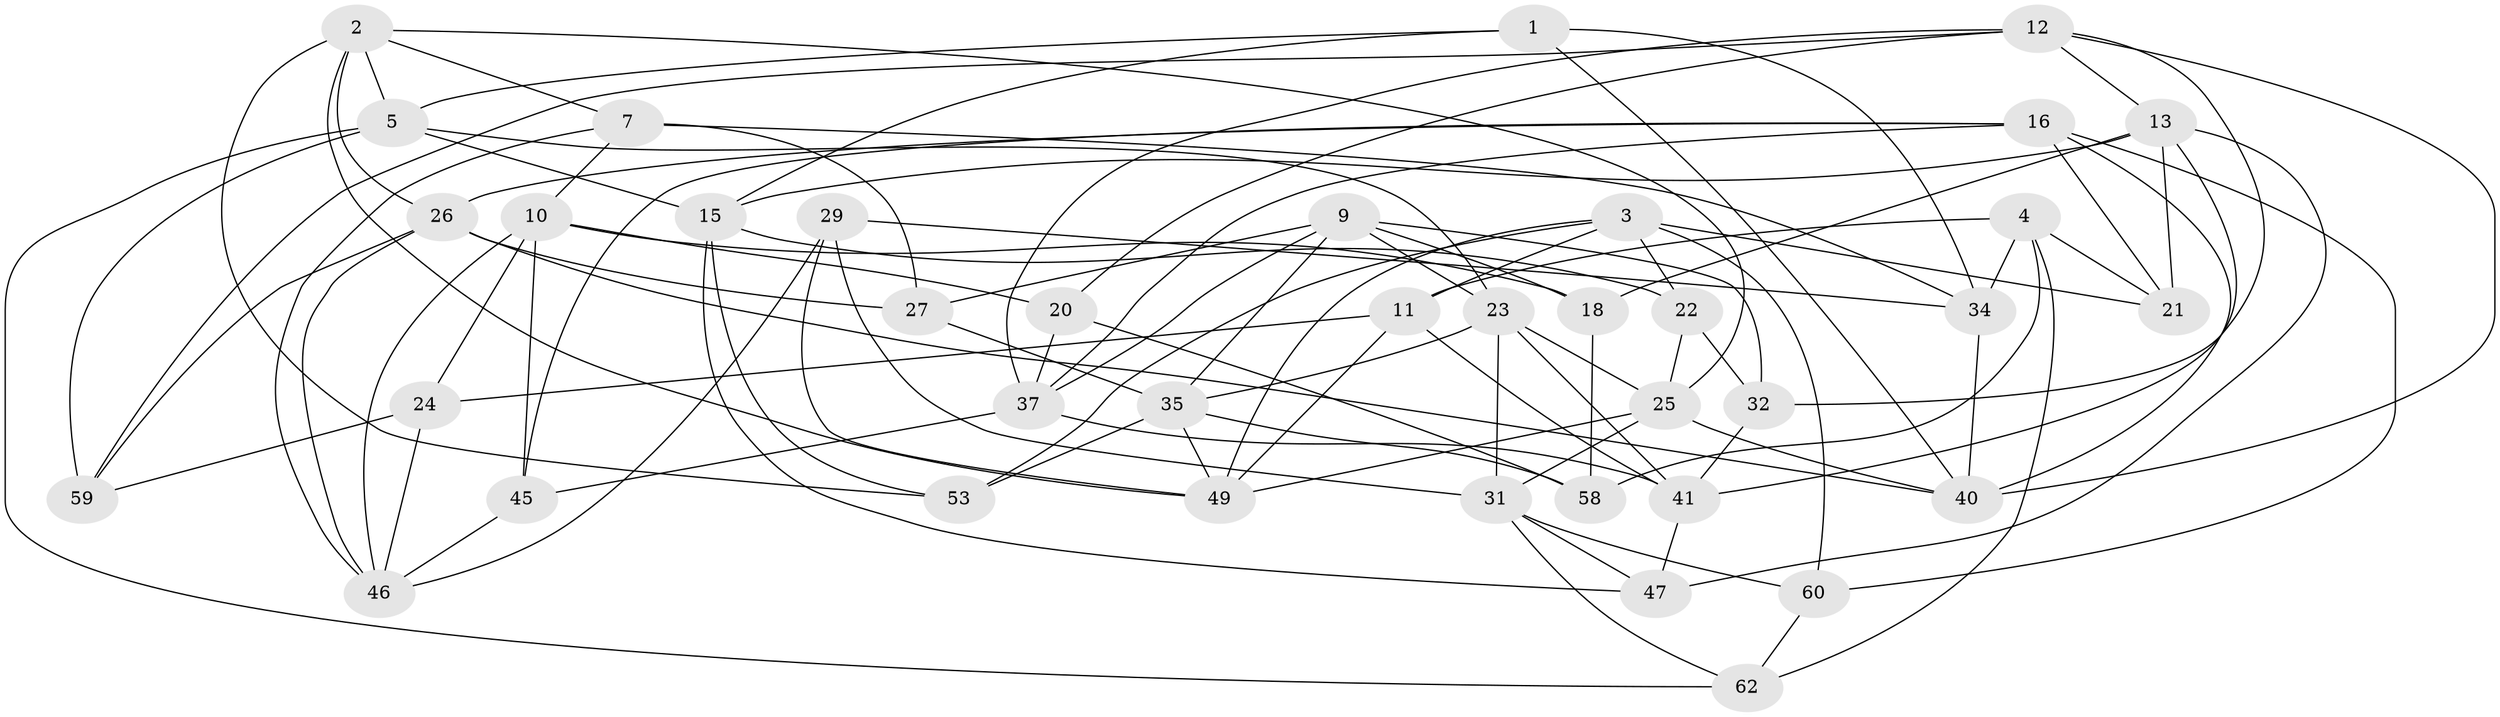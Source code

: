 // Generated by graph-tools (version 1.1) at 2025/24/03/03/25 07:24:30]
// undirected, 39 vertices, 99 edges
graph export_dot {
graph [start="1"]
  node [color=gray90,style=filled];
  1;
  2 [super="+30"];
  3 [super="+52"];
  4 [super="+6"];
  5 [super="+42"];
  7 [super="+8"];
  9 [super="+38"];
  10 [super="+14"];
  11 [super="+54"];
  12 [super="+17"];
  13 [super="+19"];
  15 [super="+28"];
  16 [super="+36"];
  18;
  20;
  21;
  22;
  23 [super="+44"];
  24;
  25 [super="+56"];
  26 [super="+39"];
  27;
  29;
  31 [super="+33"];
  32;
  34 [super="+43"];
  35 [super="+61"];
  37 [super="+50"];
  40 [super="+55"];
  41 [super="+57"];
  45;
  46 [super="+48"];
  47;
  49 [super="+51"];
  53;
  58;
  59;
  60;
  62;
  1 -- 5;
  1 -- 15;
  1 -- 34;
  1 -- 40;
  2 -- 7;
  2 -- 53;
  2 -- 5;
  2 -- 25;
  2 -- 26;
  2 -- 49;
  3 -- 53;
  3 -- 60;
  3 -- 21;
  3 -- 11;
  3 -- 22;
  3 -- 49;
  4 -- 62;
  4 -- 11 [weight=2];
  4 -- 34;
  4 -- 21;
  4 -- 58;
  5 -- 62;
  5 -- 59;
  5 -- 15;
  5 -- 23;
  7 -- 46;
  7 -- 34 [weight=2];
  7 -- 10;
  7 -- 27;
  9 -- 35;
  9 -- 32;
  9 -- 23;
  9 -- 18;
  9 -- 27;
  9 -- 37;
  10 -- 20;
  10 -- 46;
  10 -- 24;
  10 -- 18;
  10 -- 45;
  11 -- 49;
  11 -- 24;
  11 -- 41;
  12 -- 37;
  12 -- 20;
  12 -- 32;
  12 -- 59;
  12 -- 13;
  12 -- 40;
  13 -- 18;
  13 -- 21;
  13 -- 41;
  13 -- 47;
  13 -- 15;
  15 -- 22;
  15 -- 47;
  15 -- 53;
  16 -- 40;
  16 -- 26;
  16 -- 45;
  16 -- 60;
  16 -- 21;
  16 -- 37;
  18 -- 58;
  20 -- 37;
  20 -- 58;
  22 -- 32;
  22 -- 25;
  23 -- 25;
  23 -- 41;
  23 -- 31;
  23 -- 35;
  24 -- 59;
  24 -- 46;
  25 -- 40;
  25 -- 49;
  25 -- 31;
  26 -- 59;
  26 -- 40;
  26 -- 46;
  26 -- 27;
  27 -- 35;
  29 -- 49;
  29 -- 34;
  29 -- 31;
  29 -- 46;
  31 -- 62;
  31 -- 60;
  31 -- 47;
  32 -- 41;
  34 -- 40;
  35 -- 53;
  35 -- 49;
  35 -- 58;
  37 -- 45;
  37 -- 41;
  41 -- 47;
  45 -- 46;
  60 -- 62;
}
